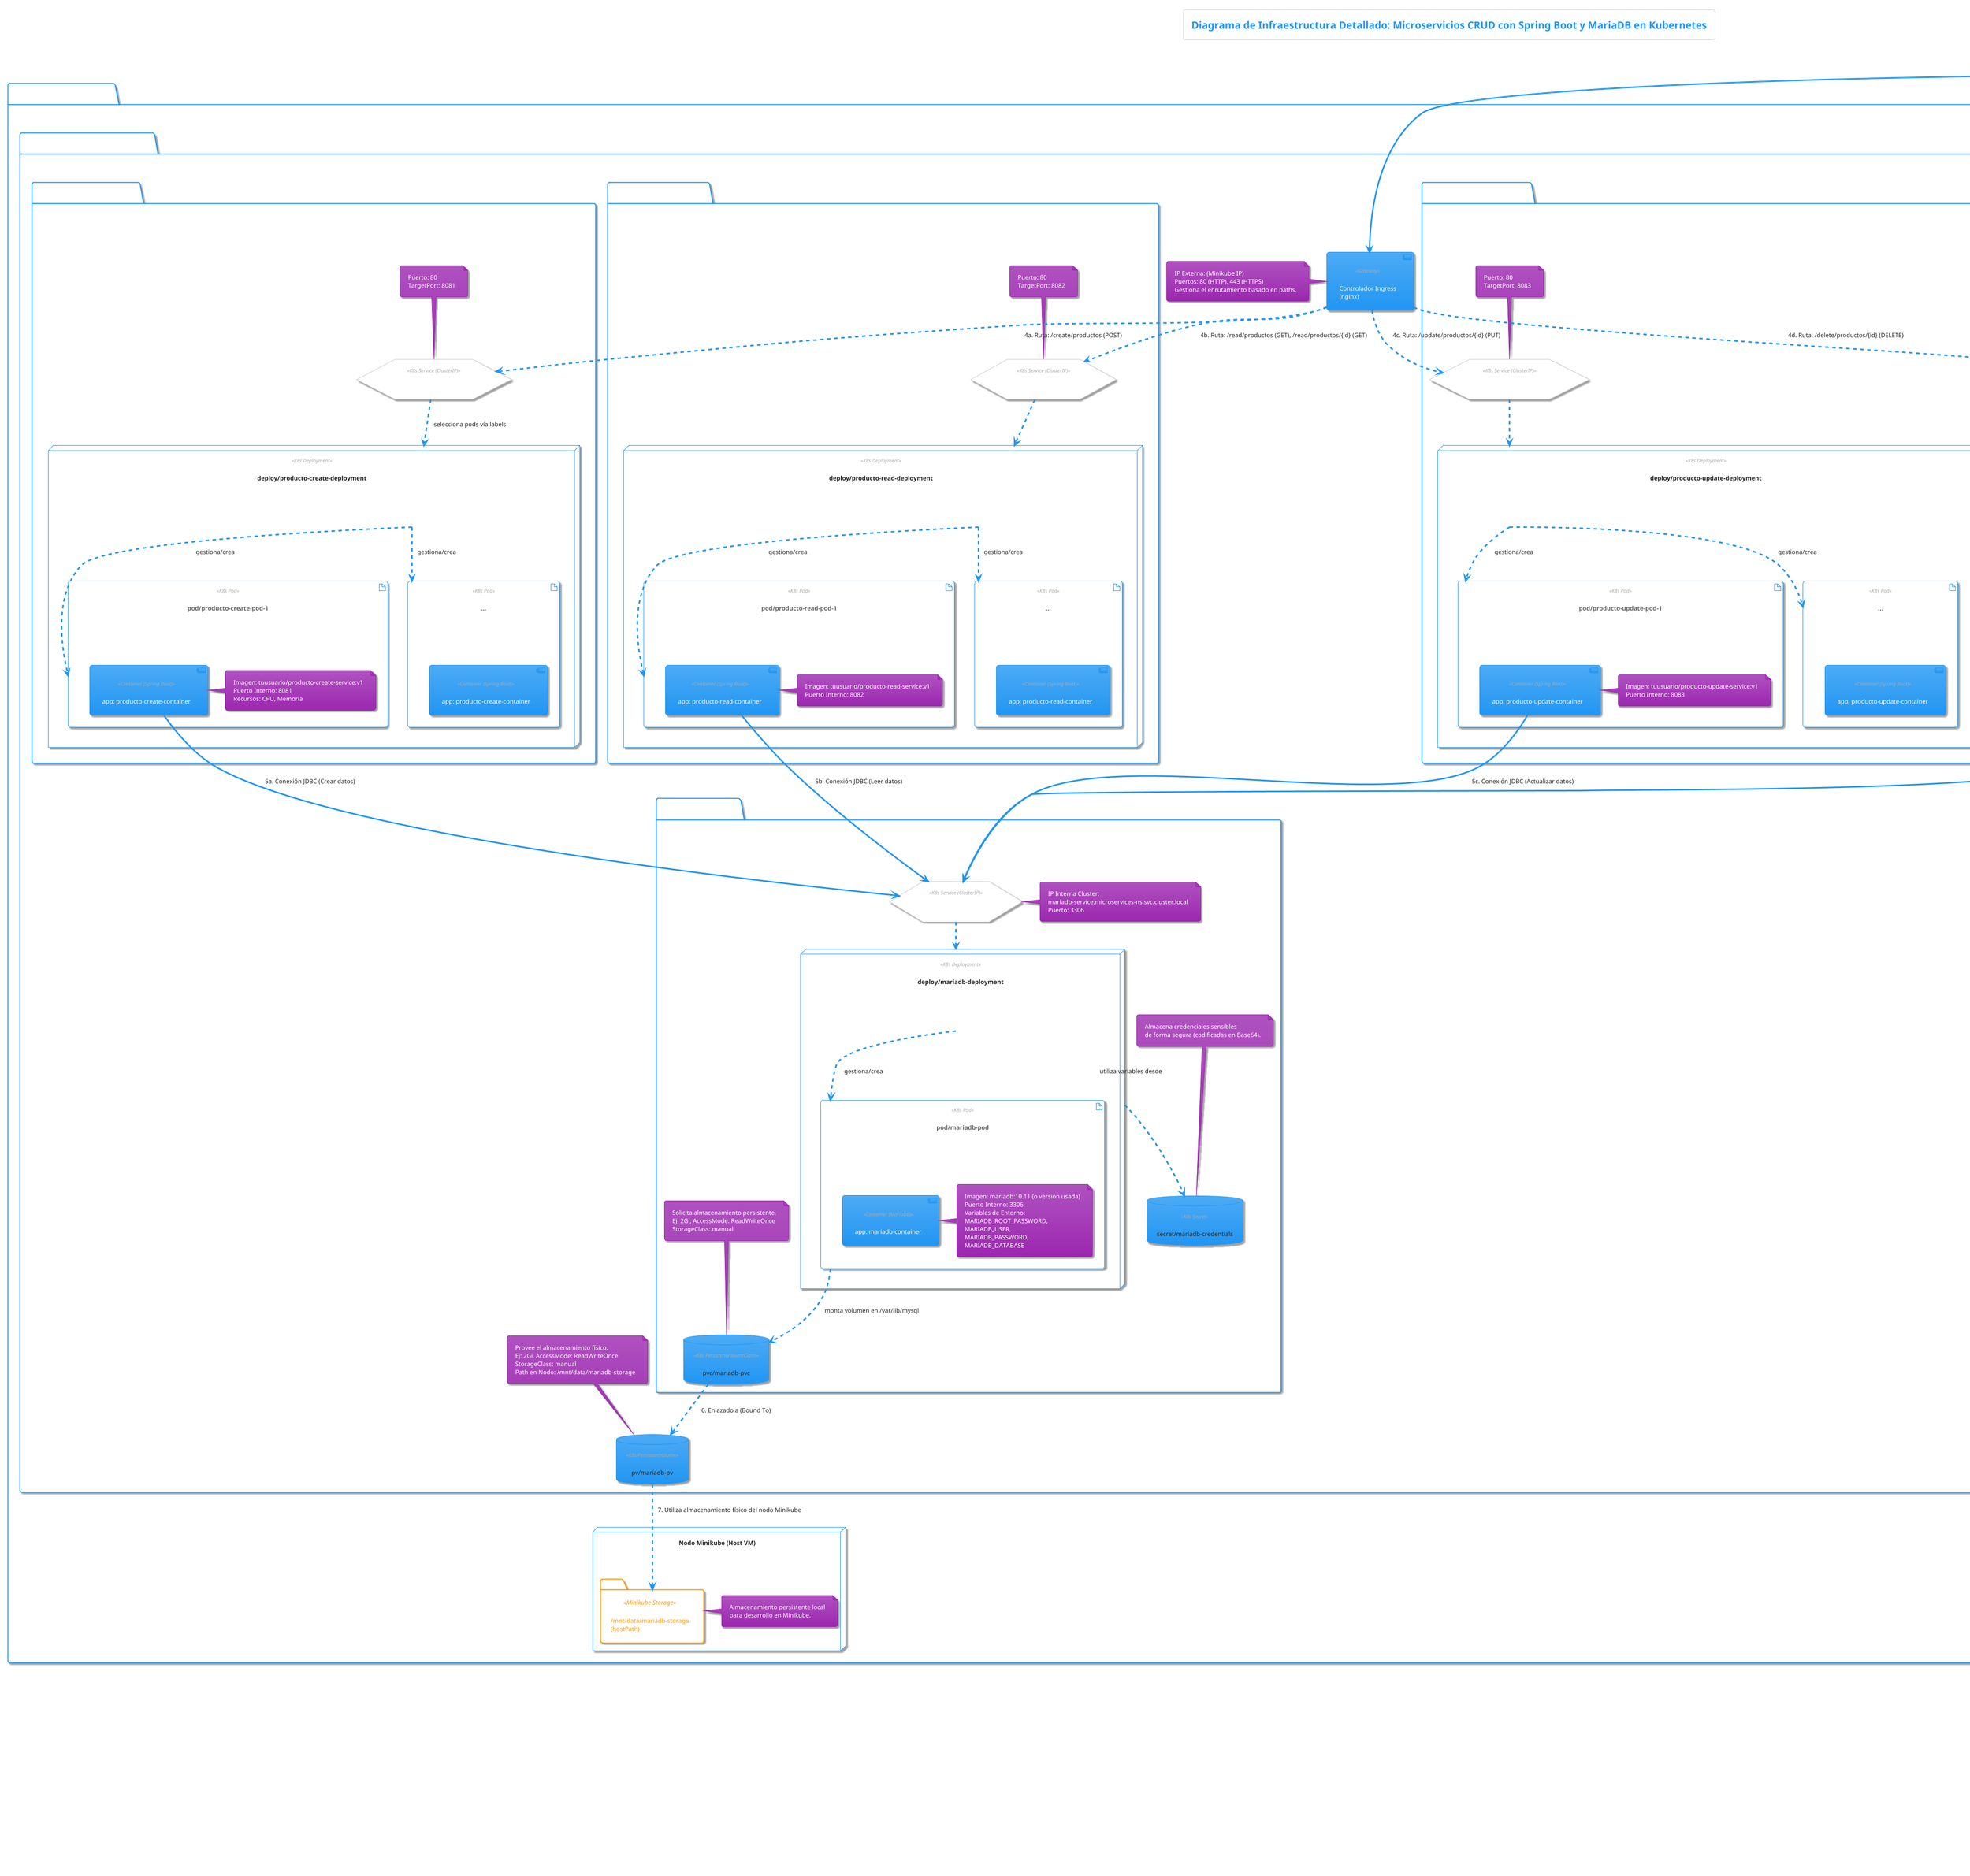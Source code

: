 @startuml
!theme materia
' Descomenta para otros temas, ej: !theme cerulean-outline o !theme sketchy

title Diagrama de Infraestructura Detallado: Microservicios CRUD con Spring Boot y MariaDB en Kubernetes

' Declaración de Estilos (opcional, para mejorar la apariencia)
skinparam actorStyle awesome
skinparam rectangle {
    StereotypeFontColor #A9A9A9
    StereotypeFontSize 10
    FontStyle bold
    roundCorner 20
}
skinparam database {
    StereotypeFontColor #A9A9A9
    StereotypeFontSize 10
    roundCorner 20
}
skinparam cloud {
    StereotypeFontColor #A9A9A9
    StereotypeFontSize 10
    roundCorner 20
}
skinparam node {
    StereotypeFontColor #A9A9A9
    StereotypeFontSize 10
    roundCorner 15
}
skinparam component {
    StereotypeFontColor #A9A9A9
    StereotypeFontSize 10
    roundCorner 10
}
skinparam hexagon {
    StereotypeFontColor #A9A9A9
    StereotypeFontSize 10
    roundCorner 10
}
skinparam artifact {
    StereotypeFontColor #A9A9A9
    StereotypeFontSize 10
    roundCorner 10
}

' ====== Actores y Sistemas Externos ======
actor "Usuario (vía Postman)" as User
cloud "Internet / Red Externa" as Internet {
  interface "Firewall / WAF\n(Conceptual)" as WAF
}

' ====== Clúster Kubernetes ======
package "Entorno Kubernetes (Minikube)" <<Cluster>> {
  node "Nodo Minikube (Host VM)" as MinikubeNode {
    folder "/mnt/data/mariadb-storage\n(hostPath)" as HostPath <<Minikube Storage>>
    note right of HostPath: Almacenamiento persistente local\npara desarrollo en Minikube.
  }

  package "Namespace: 'microservices-ns' (Ejemplo)" <<K8s Namespace>> {

    component "Controlador Ingress\n(nginx)" as IngressCtrl <<Gateway>>
    note left of IngressCtrl
      IP Externa: (Minikube IP)
      Puertos: 80 (HTTP), 443 (HTTPS)
      Gestiona el enrutamiento basado en paths.
    end note

    ' ------ Microservicio: Producto-CREATE ------
    package "Microservicio: Producto-CREATE" <<Microservice Stack>> {
      hexagon "svc/producto-create-svc" as CreateSvc <<K8s Service (ClusterIP)>>
      note top of CreateSvc: Puerto: 80\nTargetPort: 8081
      node "deploy/producto-create-deployment" as CreateDeploy <<K8s Deployment>> {
        ' El ReplicaSet es gestionado implícitamente por el Deployment
        artifact "pod/producto-create-pod-1" as CreatePod1 <<K8s Pod>> {
          component "app: producto-create-container" as CreateContainer1 <<Container (Spring Boot)>>
          note right of CreateContainer1
            Imagen: tuusuario/producto-create-service:v1
            Puerto Interno: 8081
            Recursos: CPU, Memoria
          end note
        }
        artifact "..." as CreatePodN <<K8s Pod>> {
           component "app: producto-create-container" as CreateContainerN <<Container (Spring Boot)>>
        }
      }
      CreateSvc ..> CreateDeploy : selecciona pods vía labels
      CreateDeploy ..> CreatePod1 : gestiona/crea
      CreateDeploy ..> CreatePodN : gestiona/crea
    }

    ' ------ Microservicio: Producto-READ ------
    package "Microservicio: Producto-READ" <<Microservice Stack>> {
      hexagon "svc/producto-read-svc" as ReadSvc <<K8s Service (ClusterIP)>>
      note top of ReadSvc: Puerto: 80\nTargetPort: 8082
      node "deploy/producto-read-deployment" as ReadDeploy <<K8s Deployment>> {
        ' El ReplicaSet es gestionado implícitamente por el Deployment
        artifact "pod/producto-read-pod-1" as ReadPod1 <<K8s Pod>> {
          component "app: producto-read-container" as ReadContainer1 <<Container (Spring Boot)>>
          note right of ReadContainer1
            Imagen: tuusuario/producto-read-service:v1
            Puerto Interno: 8082
          end note
        }
        artifact "..." as ReadPodN <<K8s Pod>> {
          component "app: producto-read-container" as ReadContainerN <<Container (Spring Boot)>>
        }
      }
      ReadSvc ..> ReadDeploy
      ReadDeploy ..> ReadPod1 : gestiona/crea
      ReadDeploy ..> ReadPodN : gestiona/crea
    }

    ' ------ Microservicio: Producto-UPDATE ------
    package "Microservicio: Producto-UPDATE" <<Microservice Stack>> {
      hexagon "svc/producto-update-svc" as UpdateSvc <<K8s Service (ClusterIP)>>
      note top of UpdateSvc: Puerto: 80\nTargetPort: 8083
      node "deploy/producto-update-deployment" as UpdateDeploy <<K8s Deployment>> {
        ' El ReplicaSet es gestionado implícitamente por el Deployment
        artifact "pod/producto-update-pod-1" as UpdatePod1 <<K8s Pod>> {
          component "app: producto-update-container" as UpdateContainer1 <<Container (Spring Boot)>>
          note right of UpdateContainer1
            Imagen: tuusuario/producto-update-service:v1
            Puerto Interno: 8083
          end note
        }
        artifact "..." as UpdatePodN <<K8s Pod>> {
          component "app: producto-update-container" as UpdateContainerN <<Container (Spring Boot)>>
        }
      }
      UpdateSvc ..> UpdateDeploy
      UpdateDeploy ..> UpdatePod1 : gestiona/crea
      UpdateDeploy ..> UpdatePodN : gestiona/crea
    }

    ' ------ Microservicio: Producto-DELETE ------
    package "Microservicio: Producto-DELETE" <<Microservice Stack>> {
      hexagon "svc/producto-delete-svc" as DeleteSvc <<K8s Service (ClusterIP)>>
      note top of DeleteSvc: Puerto: 80\nTargetPort: 8084
      node "deploy/producto-delete-deployment" as DeleteDeploy <<K8s Deployment>> {
        ' El ReplicaSet es gestionado implícitamente por el Deployment
        artifact "pod/producto-delete-pod-1" as DeletePod1 <<K8s Pod>> {
          component "app: producto-delete-container" as DeleteContainer1 <<Container (Spring Boot)>>
          note right of DeleteContainer1
            Imagen: tuusuario/producto-delete-service:v1
            Puerto Interno: 8084
          end note
        }
        artifact "..." as DeletePodN <<K8s Pod>> {
          component "app: producto-delete-container" as DeleteContainerN <<Container (Spring Boot)>>
        }
      }
      DeleteSvc ..> DeleteDeploy
      DeleteDeploy ..> DeletePod1 : gestiona/crea
      DeleteDeploy ..> DeletePodN : gestiona/crea
    }

    ' ------ Base de Datos: MariaDB ------
    package "Base de Datos: MariaDB" <<Database Stack>> {
      hexagon "svc/mariadb-service" as MariaDBSvc <<K8s Service (ClusterIP)>>
      note right of MariaDBSvc
        IP Interna Cluster:
        mariadb-service.microservices-ns.svc.cluster.local
        Puerto: 3306
      end note

      node "deploy/mariadb-deployment" as MariaDBDeploy <<K8s Deployment>> {
        ' El ReplicaSet es gestionado implícitamente por el Deployment
        artifact "pod/mariadb-pod" as MariaDBPod <<K8s Pod>> {
          component "app: mariadb-container" as MariaDBContainer <<Container (MariaDB)>>
          note right of MariaDBContainer
            Imagen: mariadb:10.11 (o versión usada)
            Puerto Interno: 3306
            Variables de Entorno:
            MARIADB_ROOT_PASSWORD,
            MARIADB_USER,
            MARIADB_PASSWORD,
            MARIADB_DATABASE
          end note
        }
      }
      MariaDBSvc ..> MariaDBDeploy
      MariaDBDeploy ..> MariaDBPod : gestiona/crea

      database "secret/mariadb-credentials" as MariaDBCreds <<K8s Secret>>
      note top of MariaDBCreds: Almacena credenciales sensibles\nde forma segura (codificadas en Base64).

      MariaDBDeploy ..> MariaDBCreds : utiliza variables desde

      database "pvc/mariadb-pvc" as MariaDBPvc <<K8s PersistentVolumeClaim>>
      note top of MariaDBPvc
        Solicita almacenamiento persistente.
        Ej: 2Gi, AccessMode: ReadWriteOnce
        StorageClass: manual
      end note

      MariaDBPod ..> MariaDBPvc : monta volumen en /var/lib/mysql
    }

    database "pv/mariadb-pv" as MariaDBPv <<K8s PersistentVolume>>
    note top of MariaDBPv
      Provee el almacenamiento físico.
      Ej: 2Gi, AccessMode: ReadWriteOnce
      StorageClass: manual
      Path en Nodo: /mnt/data/mariadb-storage
    end note
    ' Salto de línea explícito antes de cerrar el paquete del Namespace

  } 
  ' Fin Namespace: 'microservices-ns' (Ejemplo)

} 
' Fin Entorno Kubernetes (Minikube)

' ====== Relaciones y Flujos de Datos ======
User -> Internet : 1. Petición HTTP (CRUD)
Internet -> WAF : 2. Pasa por Firewall
WAF -> IngressCtrl : 3. Llega al Ingress Controller\n   (ej. (Minikube IP)/<context-path>/productos)

IngressCtrl ..> CreateSvc : 4a. Ruta: /create/productos (POST)
IngressCtrl ..> ReadSvc   : 4b. Ruta: /read/productos (GET), /read/productos/{id} (GET)
IngressCtrl ..> UpdateSvc : 4c. Ruta: /update/productos/{id} (PUT)
IngressCtrl ..> DeleteSvc : 4d. Ruta: /delete/productos/{id} (DELETE)

' Conexiones de los microservicios a la BD
CreateContainer1 --> MariaDBSvc : 5a. Conexión JDBC (Crear datos)
ReadContainer1   --> MariaDBSvc : 5b. Conexión JDBC (Leer datos)
UpdateContainer1 --> MariaDBSvc : 5c. Conexión JDBC (Actualizar datos)
DeleteContainer1 --> MariaDBSvc : 5d. Conexión JDBC (Eliminar datos)

' Relaciones de almacenamiento persistente
MariaDBPvc ..> MariaDBPv : 6. Enlazado a (Bound To)
MariaDBPv ..> HostPath : 7. Utiliza almacenamiento físico del nodo Minikube

' Leyenda (opcional, pero útil para diagramas complejos)
legend right
  |= Leyenda de Elementos |= Tipo de Elemento |
  | Actor (Usuario) | <img:https://raw.githubusercontent.com/plantuml-stdlib/C4-PlantUML/master/sprites/actor.png{scale=0.5}> |
  | Componente (Contenedor, App) | <img:https://raw.githubusercontent.com/plantuml-stdlib/C4-PlantUML/master/sprites/component.png{scale=0.5}> |
  | Nodo (Deployment, VM Host) | <img:https://raw.githubusercontent.com/plantuml-stdlib/C4-PlantUML/master/sprites/node.png{scale=0.5}> |
  | Base de Datos / Secret / PV / PVC | <img:https://raw.githubusercontent.com/plantuml-stdlib/C4-PlantUML/master/sprites/database.png{scale=0.5}> |
  | Servicio K8s (Hexágono) | <img:https://raw.githubusercontent.com/plantuml-stdlib/C4-PlantUML/master/sprites/queue.png{scale=0.5}> |
  | Cloud / Paquete / Namespace | <img:https://raw.githubusercontent.com/plantuml-stdlib/C4-PlantUML/master/sprites/boundary.png{scale=0.5}> |
  | Flecha de Flujo de Datos | -> |
  | Flecha de Relación / Enlace | ..> |
end legend
@enduml
